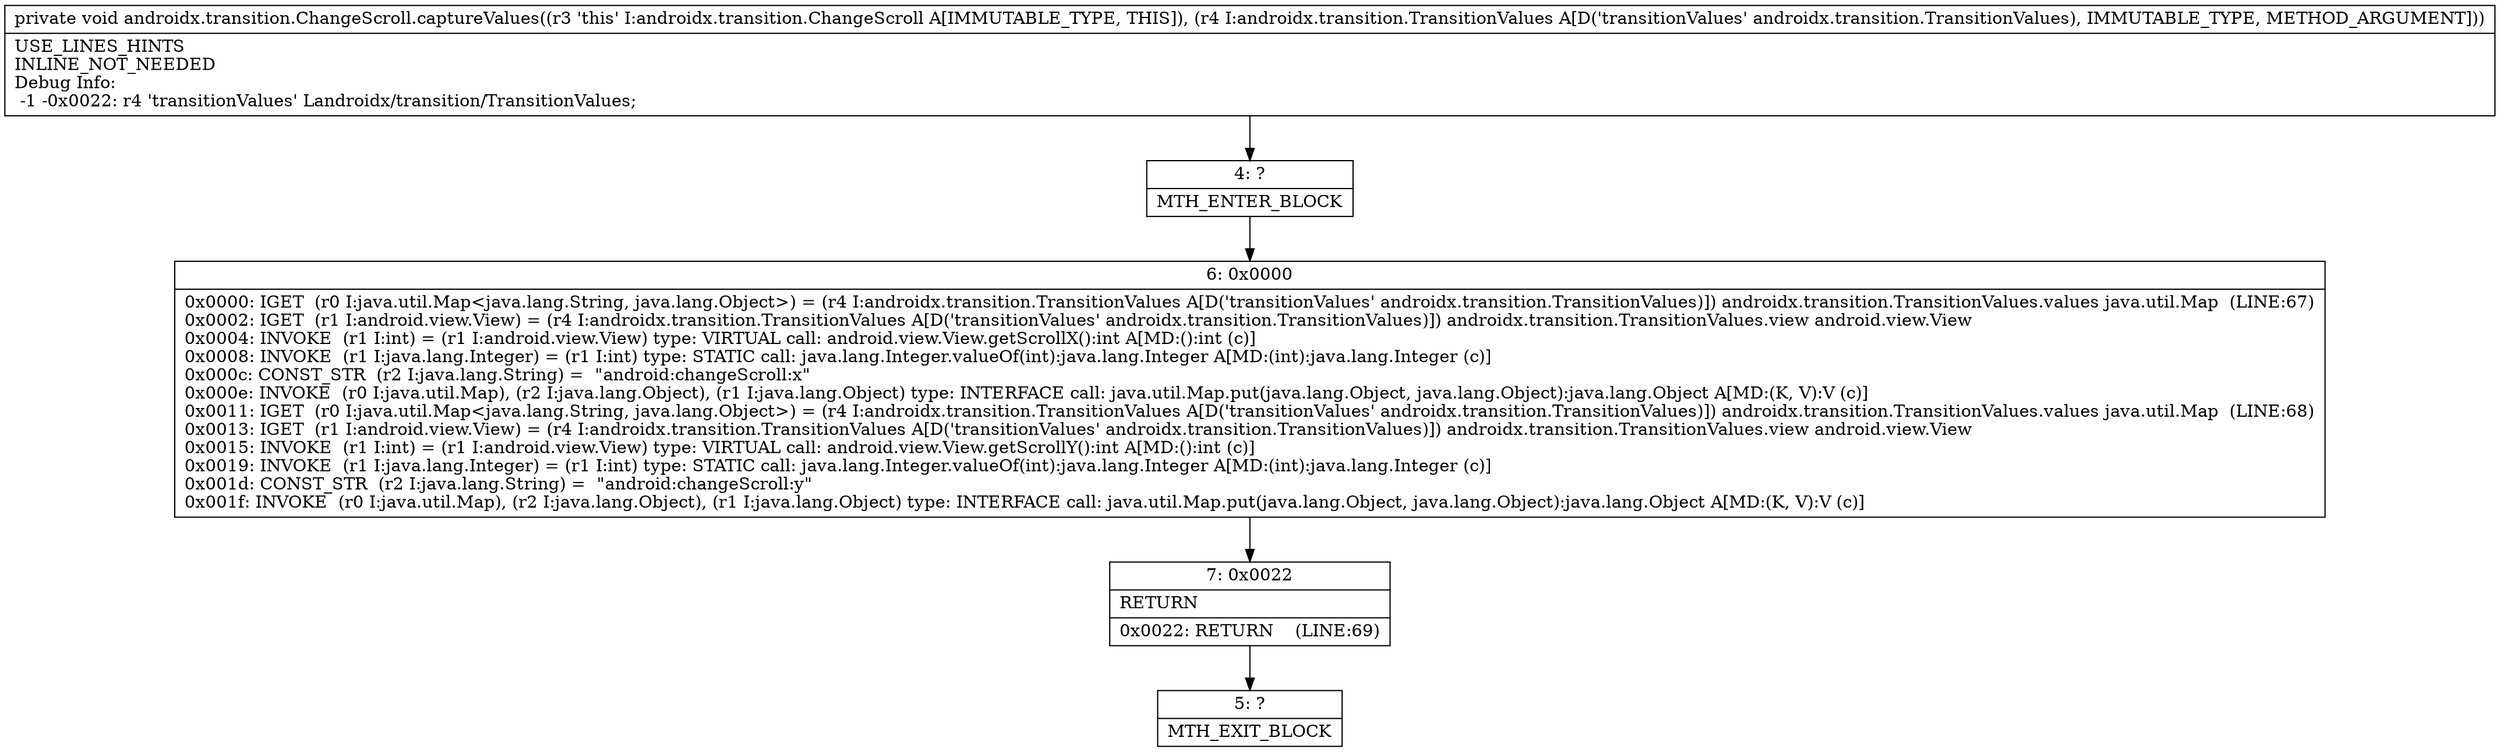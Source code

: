 digraph "CFG forandroidx.transition.ChangeScroll.captureValues(Landroidx\/transition\/TransitionValues;)V" {
Node_4 [shape=record,label="{4\:\ ?|MTH_ENTER_BLOCK\l}"];
Node_6 [shape=record,label="{6\:\ 0x0000|0x0000: IGET  (r0 I:java.util.Map\<java.lang.String, java.lang.Object\>) = (r4 I:androidx.transition.TransitionValues A[D('transitionValues' androidx.transition.TransitionValues)]) androidx.transition.TransitionValues.values java.util.Map  (LINE:67)\l0x0002: IGET  (r1 I:android.view.View) = (r4 I:androidx.transition.TransitionValues A[D('transitionValues' androidx.transition.TransitionValues)]) androidx.transition.TransitionValues.view android.view.View \l0x0004: INVOKE  (r1 I:int) = (r1 I:android.view.View) type: VIRTUAL call: android.view.View.getScrollX():int A[MD:():int (c)]\l0x0008: INVOKE  (r1 I:java.lang.Integer) = (r1 I:int) type: STATIC call: java.lang.Integer.valueOf(int):java.lang.Integer A[MD:(int):java.lang.Integer (c)]\l0x000c: CONST_STR  (r2 I:java.lang.String) =  \"android:changeScroll:x\" \l0x000e: INVOKE  (r0 I:java.util.Map), (r2 I:java.lang.Object), (r1 I:java.lang.Object) type: INTERFACE call: java.util.Map.put(java.lang.Object, java.lang.Object):java.lang.Object A[MD:(K, V):V (c)]\l0x0011: IGET  (r0 I:java.util.Map\<java.lang.String, java.lang.Object\>) = (r4 I:androidx.transition.TransitionValues A[D('transitionValues' androidx.transition.TransitionValues)]) androidx.transition.TransitionValues.values java.util.Map  (LINE:68)\l0x0013: IGET  (r1 I:android.view.View) = (r4 I:androidx.transition.TransitionValues A[D('transitionValues' androidx.transition.TransitionValues)]) androidx.transition.TransitionValues.view android.view.View \l0x0015: INVOKE  (r1 I:int) = (r1 I:android.view.View) type: VIRTUAL call: android.view.View.getScrollY():int A[MD:():int (c)]\l0x0019: INVOKE  (r1 I:java.lang.Integer) = (r1 I:int) type: STATIC call: java.lang.Integer.valueOf(int):java.lang.Integer A[MD:(int):java.lang.Integer (c)]\l0x001d: CONST_STR  (r2 I:java.lang.String) =  \"android:changeScroll:y\" \l0x001f: INVOKE  (r0 I:java.util.Map), (r2 I:java.lang.Object), (r1 I:java.lang.Object) type: INTERFACE call: java.util.Map.put(java.lang.Object, java.lang.Object):java.lang.Object A[MD:(K, V):V (c)]\l}"];
Node_7 [shape=record,label="{7\:\ 0x0022|RETURN\l|0x0022: RETURN    (LINE:69)\l}"];
Node_5 [shape=record,label="{5\:\ ?|MTH_EXIT_BLOCK\l}"];
MethodNode[shape=record,label="{private void androidx.transition.ChangeScroll.captureValues((r3 'this' I:androidx.transition.ChangeScroll A[IMMUTABLE_TYPE, THIS]), (r4 I:androidx.transition.TransitionValues A[D('transitionValues' androidx.transition.TransitionValues), IMMUTABLE_TYPE, METHOD_ARGUMENT]))  | USE_LINES_HINTS\lINLINE_NOT_NEEDED\lDebug Info:\l  \-1 \-0x0022: r4 'transitionValues' Landroidx\/transition\/TransitionValues;\l}"];
MethodNode -> Node_4;Node_4 -> Node_6;
Node_6 -> Node_7;
Node_7 -> Node_5;
}

